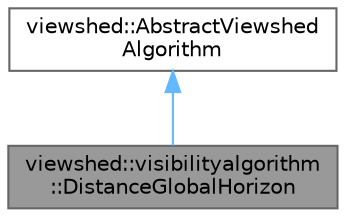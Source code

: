 digraph "viewshed::visibilityalgorithm::DistanceGlobalHorizon"
{
 // LATEX_PDF_SIZE
  bgcolor="transparent";
  edge [fontname=Helvetica,fontsize=10,labelfontname=Helvetica,labelfontsize=10];
  node [fontname=Helvetica,fontsize=10,shape=box,height=0.2,width=0.4];
  Node1 [id="Node000001",label="viewshed::visibilityalgorithm\l::DistanceGlobalHorizon",height=0.2,width=0.4,color="gray40", fillcolor="grey60", style="filled", fontcolor="black",tooltip=" "];
  Node2 -> Node1 [id="edge1_Node000001_Node000002",dir="back",color="steelblue1",style="solid",tooltip=" "];
  Node2 [id="Node000002",label="viewshed::AbstractViewshed\lAlgorithm",height=0.2,width=0.4,color="gray40", fillcolor="white", style="filled",URL="$classviewshed_1_1AbstractViewshedAlgorithm.html",tooltip="Base class for all Viewshed Algorithms."];
}
